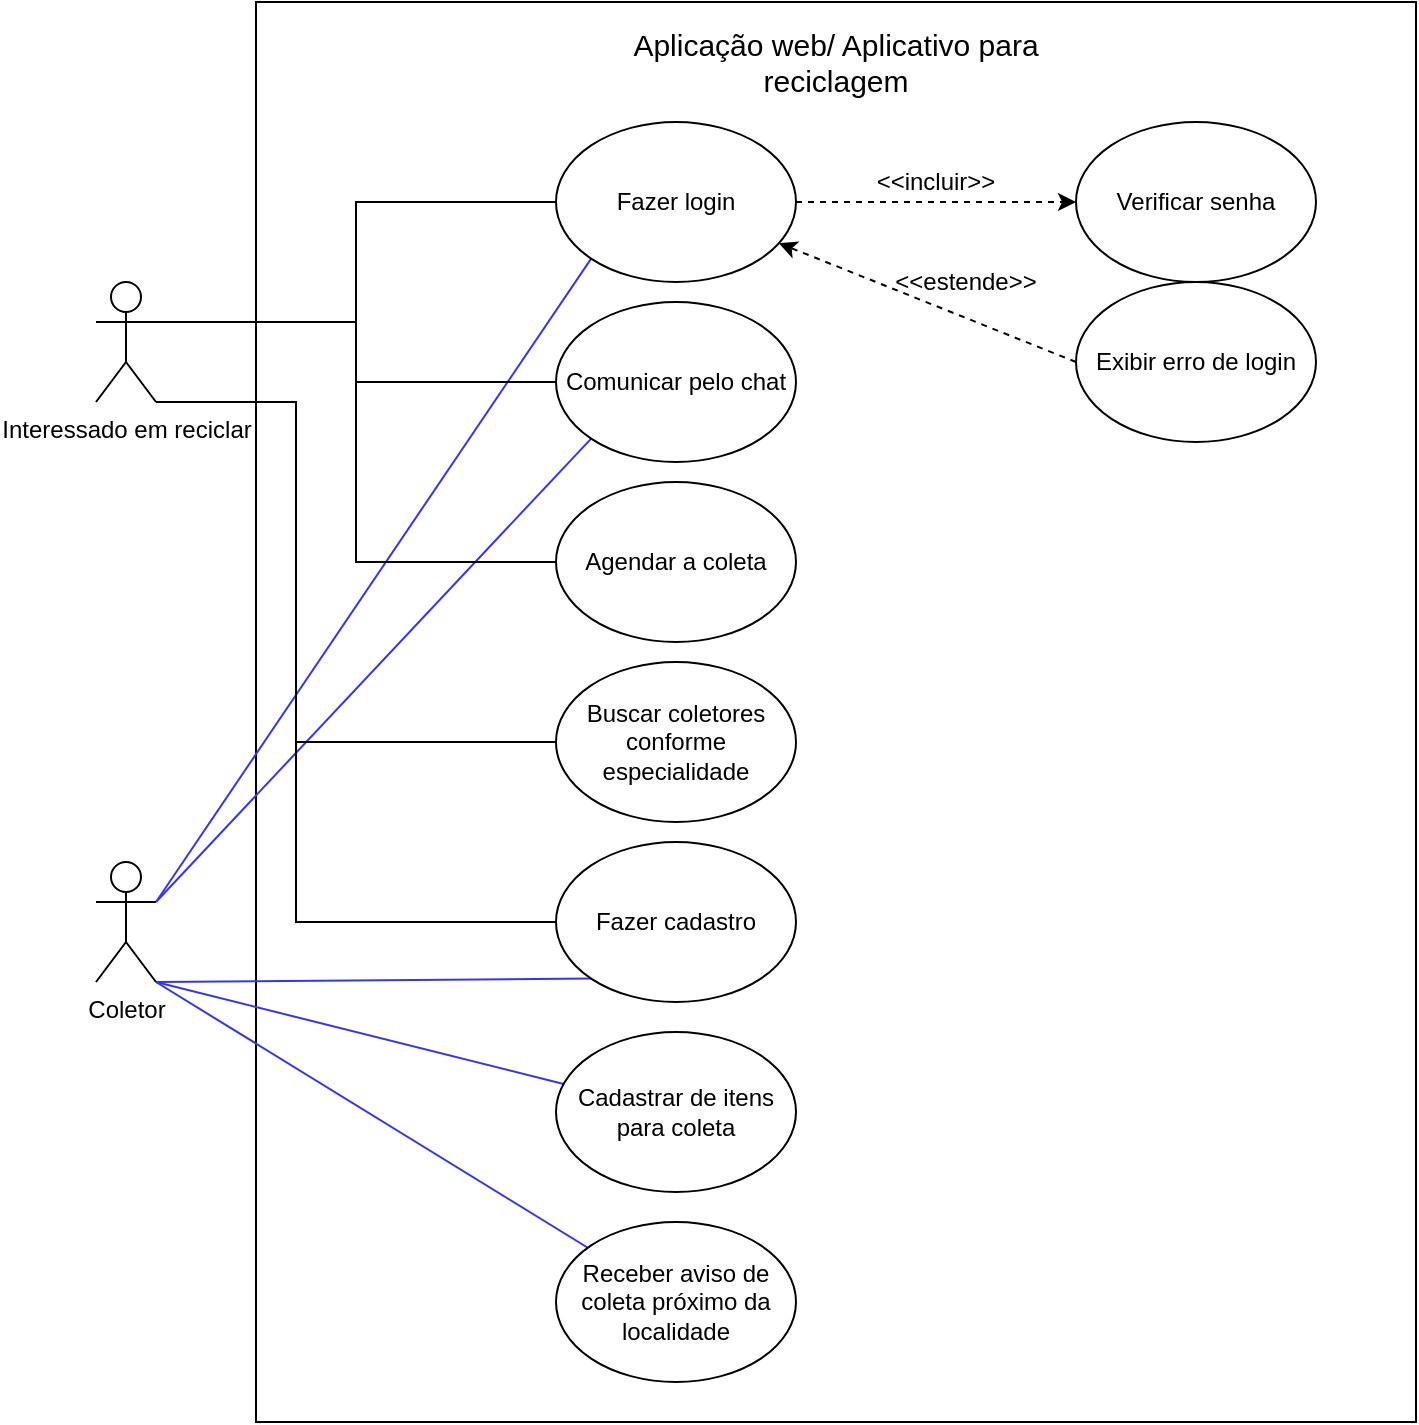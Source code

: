 <mxfile version="15.1.4" type="github"><diagram id="qJZQfQolt7biRA76-t7K" name="Page-1"><mxGraphModel dx="1348" dy="764" grid="1" gridSize="10" guides="1" tooltips="1" connect="1" arrows="1" fold="1" page="1" pageScale="1" pageWidth="827" pageHeight="1169" math="0" shadow="0"><root><mxCell id="0"/><mxCell id="1" parent="0"/><mxCell id="dguhP0i-lkJp-E9ueN9l-1" value="" style="rounded=0;whiteSpace=wrap;html=1;" vertex="1" parent="1"><mxGeometry x="140" y="70" width="580" height="710" as="geometry"/></mxCell><mxCell id="dguhP0i-lkJp-E9ueN9l-2" style="edgeStyle=none;rounded=0;orthogonalLoop=1;jettySize=auto;html=1;exitX=1;exitY=0.333;exitDx=0;exitDy=0;exitPerimeter=0;entryX=0;entryY=1;entryDx=0;entryDy=0;strokeColor=#3333FF;endArrow=none;endFill=0;" edge="1" parent="1" source="dguhP0i-lkJp-E9ueN9l-7" target="dguhP0i-lkJp-E9ueN9l-16"><mxGeometry relative="1" as="geometry"/></mxCell><mxCell id="dguhP0i-lkJp-E9ueN9l-3" style="edgeStyle=none;rounded=0;orthogonalLoop=1;jettySize=auto;html=1;exitX=1;exitY=0.333;exitDx=0;exitDy=0;exitPerimeter=0;entryX=0;entryY=1;entryDx=0;entryDy=0;strokeColor=#3333FF;endArrow=none;endFill=0;" edge="1" parent="1" source="dguhP0i-lkJp-E9ueN9l-7" target="dguhP0i-lkJp-E9ueN9l-17"><mxGeometry relative="1" as="geometry"/></mxCell><mxCell id="dguhP0i-lkJp-E9ueN9l-4" style="edgeStyle=none;rounded=0;orthogonalLoop=1;jettySize=auto;html=1;exitX=1;exitY=1;exitDx=0;exitDy=0;exitPerimeter=0;entryX=0;entryY=1;entryDx=0;entryDy=0;strokeColor=#3333FF;endArrow=none;endFill=0;" edge="1" parent="1" source="dguhP0i-lkJp-E9ueN9l-7" target="dguhP0i-lkJp-E9ueN9l-18"><mxGeometry relative="1" as="geometry"/></mxCell><mxCell id="dguhP0i-lkJp-E9ueN9l-5" style="edgeStyle=none;rounded=0;orthogonalLoop=1;jettySize=auto;html=1;exitX=1;exitY=1;exitDx=0;exitDy=0;exitPerimeter=0;strokeColor=#3333FF;endArrow=none;endFill=0;" edge="1" parent="1" source="dguhP0i-lkJp-E9ueN9l-7" target="dguhP0i-lkJp-E9ueN9l-19"><mxGeometry relative="1" as="geometry"/></mxCell><mxCell id="dguhP0i-lkJp-E9ueN9l-6" style="edgeStyle=none;rounded=0;orthogonalLoop=1;jettySize=auto;html=1;exitX=1;exitY=1;exitDx=0;exitDy=0;exitPerimeter=0;strokeColor=#3333FF;endArrow=none;endFill=0;" edge="1" parent="1" source="dguhP0i-lkJp-E9ueN9l-7" target="dguhP0i-lkJp-E9ueN9l-28"><mxGeometry relative="1" as="geometry"/></mxCell><mxCell id="dguhP0i-lkJp-E9ueN9l-7" value="Coletor" style="shape=umlActor;verticalLabelPosition=bottom;verticalAlign=top;html=1;outlineConnect=0;" vertex="1" parent="1"><mxGeometry x="60" y="500" width="30" height="60" as="geometry"/></mxCell><mxCell id="dguhP0i-lkJp-E9ueN9l-8" style="edgeStyle=orthogonalEdgeStyle;rounded=0;orthogonalLoop=1;jettySize=auto;html=1;exitX=1;exitY=0.333;exitDx=0;exitDy=0;exitPerimeter=0;endArrow=none;endFill=0;" edge="1" parent="1" source="dguhP0i-lkJp-E9ueN9l-14" target="dguhP0i-lkJp-E9ueN9l-16"><mxGeometry relative="1" as="geometry"><Array as="points"><mxPoint x="190" y="230"/><mxPoint x="190" y="170"/></Array></mxGeometry></mxCell><mxCell id="dguhP0i-lkJp-E9ueN9l-9" style="edgeStyle=orthogonalEdgeStyle;rounded=0;orthogonalLoop=1;jettySize=auto;html=1;exitX=1;exitY=0.333;exitDx=0;exitDy=0;exitPerimeter=0;endArrow=none;endFill=0;" edge="1" parent="1" source="dguhP0i-lkJp-E9ueN9l-14" target="dguhP0i-lkJp-E9ueN9l-17"><mxGeometry relative="1" as="geometry"/></mxCell><mxCell id="dguhP0i-lkJp-E9ueN9l-10" style="edgeStyle=orthogonalEdgeStyle;rounded=0;orthogonalLoop=1;jettySize=auto;html=1;exitX=1;exitY=0.333;exitDx=0;exitDy=0;exitPerimeter=0;entryX=0;entryY=0.5;entryDx=0;entryDy=0;strokeColor=none;" edge="1" parent="1" source="dguhP0i-lkJp-E9ueN9l-14" target="dguhP0i-lkJp-E9ueN9l-21"><mxGeometry relative="1" as="geometry"><Array as="points"><mxPoint x="190" y="230"/><mxPoint x="190" y="370"/></Array></mxGeometry></mxCell><mxCell id="dguhP0i-lkJp-E9ueN9l-11" style="edgeStyle=orthogonalEdgeStyle;rounded=0;orthogonalLoop=1;jettySize=auto;html=1;exitX=1;exitY=1;exitDx=0;exitDy=0;exitPerimeter=0;entryX=0;entryY=0.5;entryDx=0;entryDy=0;endArrow=none;endFill=0;" edge="1" parent="1" source="dguhP0i-lkJp-E9ueN9l-14" target="dguhP0i-lkJp-E9ueN9l-18"><mxGeometry relative="1" as="geometry"><Array as="points"><mxPoint x="160" y="270"/><mxPoint x="160" y="530"/></Array></mxGeometry></mxCell><mxCell id="dguhP0i-lkJp-E9ueN9l-12" style="edgeStyle=orthogonalEdgeStyle;rounded=0;orthogonalLoop=1;jettySize=auto;html=1;exitX=1;exitY=1;exitDx=0;exitDy=0;exitPerimeter=0;entryX=0;entryY=0.5;entryDx=0;entryDy=0;endArrow=none;endFill=0;" edge="1" parent="1" source="dguhP0i-lkJp-E9ueN9l-14" target="dguhP0i-lkJp-E9ueN9l-20"><mxGeometry relative="1" as="geometry"><Array as="points"><mxPoint x="160" y="270"/><mxPoint x="160" y="440"/></Array></mxGeometry></mxCell><mxCell id="dguhP0i-lkJp-E9ueN9l-13" style="edgeStyle=orthogonalEdgeStyle;rounded=0;orthogonalLoop=1;jettySize=auto;html=1;exitX=1;exitY=0.333;exitDx=0;exitDy=0;exitPerimeter=0;entryX=0;entryY=0.5;entryDx=0;entryDy=0;endArrow=none;endFill=0;" edge="1" parent="1" source="dguhP0i-lkJp-E9ueN9l-14" target="dguhP0i-lkJp-E9ueN9l-21"><mxGeometry relative="1" as="geometry"/></mxCell><mxCell id="dguhP0i-lkJp-E9ueN9l-14" value="Interessado em reciclar" style="shape=umlActor;verticalLabelPosition=bottom;verticalAlign=top;html=1;outlineConnect=0;" vertex="1" parent="1"><mxGeometry x="60" y="210" width="30" height="60" as="geometry"/></mxCell><mxCell id="dguhP0i-lkJp-E9ueN9l-15" style="edgeStyle=orthogonalEdgeStyle;rounded=0;orthogonalLoop=1;jettySize=auto;html=1;exitX=1;exitY=0.5;exitDx=0;exitDy=0;dashed=1;" edge="1" parent="1" source="dguhP0i-lkJp-E9ueN9l-16" target="dguhP0i-lkJp-E9ueN9l-23"><mxGeometry relative="1" as="geometry"/></mxCell><mxCell id="dguhP0i-lkJp-E9ueN9l-16" value="Fazer login" style="ellipse;whiteSpace=wrap;html=1;" vertex="1" parent="1"><mxGeometry x="290" y="130" width="120" height="80" as="geometry"/></mxCell><mxCell id="dguhP0i-lkJp-E9ueN9l-17" value="Comunicar pelo chat" style="ellipse;whiteSpace=wrap;html=1;" vertex="1" parent="1"><mxGeometry x="290" y="220" width="120" height="80" as="geometry"/></mxCell><mxCell id="dguhP0i-lkJp-E9ueN9l-18" value="Fazer cadastro" style="ellipse;whiteSpace=wrap;html=1;" vertex="1" parent="1"><mxGeometry x="290" y="490" width="120" height="80" as="geometry"/></mxCell><mxCell id="dguhP0i-lkJp-E9ueN9l-19" value="Cadastrar de itens para coleta" style="ellipse;whiteSpace=wrap;html=1;" vertex="1" parent="1"><mxGeometry x="290" y="585" width="120" height="80" as="geometry"/></mxCell><mxCell id="dguhP0i-lkJp-E9ueN9l-20" value="Buscar coletores conforme especialidade" style="ellipse;whiteSpace=wrap;html=1;" vertex="1" parent="1"><mxGeometry x="290" y="400" width="120" height="80" as="geometry"/></mxCell><mxCell id="dguhP0i-lkJp-E9ueN9l-21" value="Agendar a coleta" style="ellipse;whiteSpace=wrap;html=1;" vertex="1" parent="1"><mxGeometry x="290" y="310" width="120" height="80" as="geometry"/></mxCell><mxCell id="dguhP0i-lkJp-E9ueN9l-22" value="Aplicação web/ Aplicativo para reciclagem" style="text;html=1;strokeColor=none;fillColor=none;align=center;verticalAlign=middle;whiteSpace=wrap;rounded=0;fontSize=15;" vertex="1" parent="1"><mxGeometry x="290" y="80" width="280" height="40" as="geometry"/></mxCell><mxCell id="dguhP0i-lkJp-E9ueN9l-23" value="Verificar senha" style="ellipse;whiteSpace=wrap;html=1;" vertex="1" parent="1"><mxGeometry x="550" y="130" width="120" height="80" as="geometry"/></mxCell><mxCell id="dguhP0i-lkJp-E9ueN9l-24" style="edgeStyle=none;rounded=0;orthogonalLoop=1;jettySize=auto;html=1;exitX=0;exitY=0.5;exitDx=0;exitDy=0;dashed=1;" edge="1" parent="1" source="dguhP0i-lkJp-E9ueN9l-25" target="dguhP0i-lkJp-E9ueN9l-16"><mxGeometry relative="1" as="geometry"/></mxCell><mxCell id="dguhP0i-lkJp-E9ueN9l-25" value="Exibir erro de login" style="ellipse;whiteSpace=wrap;html=1;" vertex="1" parent="1"><mxGeometry x="550" y="210" width="120" height="80" as="geometry"/></mxCell><mxCell id="dguhP0i-lkJp-E9ueN9l-26" value="&amp;lt;&amp;lt;incluir&amp;gt;&amp;gt;" style="text;html=1;strokeColor=none;fillColor=none;align=center;verticalAlign=middle;whiteSpace=wrap;rounded=0;" vertex="1" parent="1"><mxGeometry x="460" y="150" width="40" height="20" as="geometry"/></mxCell><mxCell id="dguhP0i-lkJp-E9ueN9l-27" value="&amp;lt;&amp;lt;estende&amp;gt;&amp;gt;" style="text;html=1;strokeColor=none;fillColor=none;align=center;verticalAlign=middle;whiteSpace=wrap;rounded=0;" vertex="1" parent="1"><mxGeometry x="460" y="200" width="70" height="20" as="geometry"/></mxCell><mxCell id="dguhP0i-lkJp-E9ueN9l-28" value="Receber aviso de coleta próximo da localidade" style="ellipse;whiteSpace=wrap;html=1;" vertex="1" parent="1"><mxGeometry x="290" y="680" width="120" height="80" as="geometry"/></mxCell></root></mxGraphModel></diagram></mxfile>